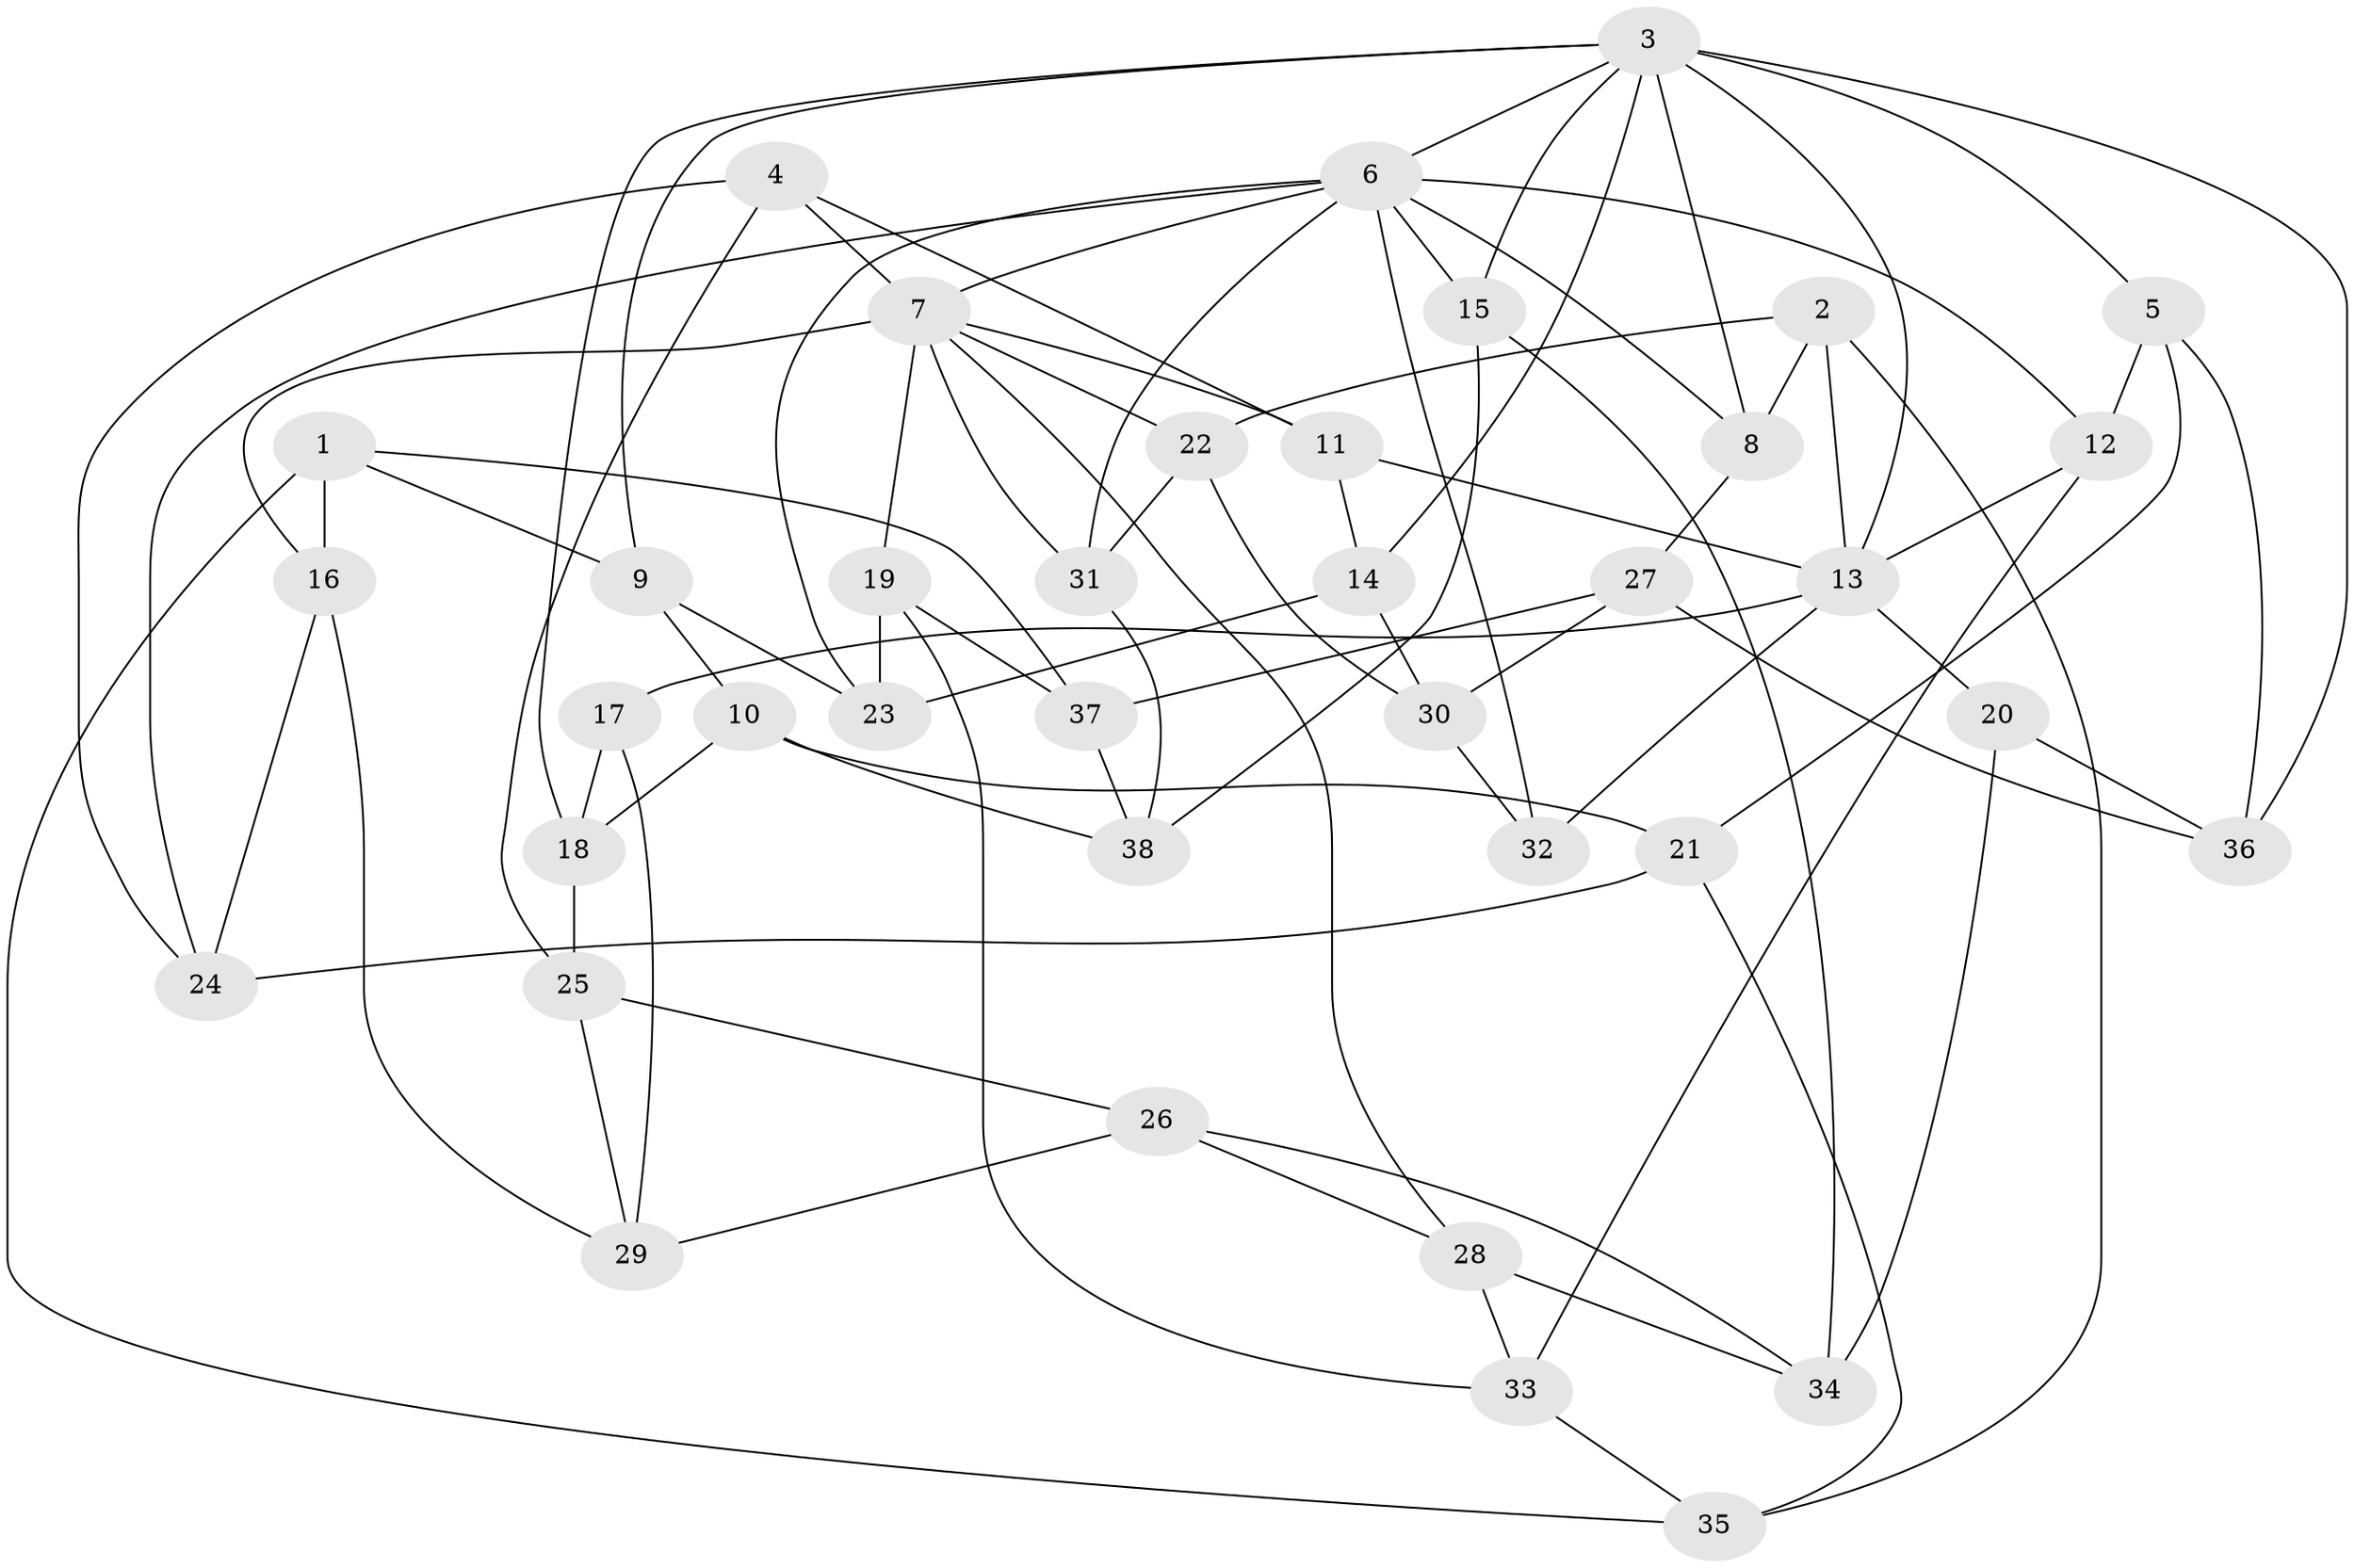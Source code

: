 // original degree distribution, {4: 1.0}
// Generated by graph-tools (version 1.1) at 2025/54/03/04/25 22:54:06]
// undirected, 38 vertices, 83 edges
graph export_dot {
  node [color=gray90,style=filled];
  1;
  2;
  3;
  4;
  5;
  6;
  7;
  8;
  9;
  10;
  11;
  12;
  13;
  14;
  15;
  16;
  17;
  18;
  19;
  20;
  21;
  22;
  23;
  24;
  25;
  26;
  27;
  28;
  29;
  30;
  31;
  32;
  33;
  34;
  35;
  36;
  37;
  38;
  1 -- 9 [weight=1.0];
  1 -- 16 [weight=1.0];
  1 -- 35 [weight=1.0];
  1 -- 37 [weight=1.0];
  2 -- 8 [weight=1.0];
  2 -- 13 [weight=1.0];
  2 -- 22 [weight=1.0];
  2 -- 35 [weight=1.0];
  3 -- 5 [weight=1.0];
  3 -- 6 [weight=1.0];
  3 -- 8 [weight=1.0];
  3 -- 9 [weight=1.0];
  3 -- 13 [weight=2.0];
  3 -- 14 [weight=1.0];
  3 -- 15 [weight=1.0];
  3 -- 18 [weight=1.0];
  3 -- 36 [weight=1.0];
  4 -- 7 [weight=1.0];
  4 -- 11 [weight=1.0];
  4 -- 24 [weight=1.0];
  4 -- 25 [weight=1.0];
  5 -- 12 [weight=1.0];
  5 -- 21 [weight=1.0];
  5 -- 36 [weight=1.0];
  6 -- 7 [weight=1.0];
  6 -- 8 [weight=1.0];
  6 -- 12 [weight=1.0];
  6 -- 15 [weight=1.0];
  6 -- 23 [weight=1.0];
  6 -- 24 [weight=1.0];
  6 -- 31 [weight=1.0];
  6 -- 32 [weight=2.0];
  7 -- 11 [weight=1.0];
  7 -- 16 [weight=1.0];
  7 -- 19 [weight=1.0];
  7 -- 22 [weight=1.0];
  7 -- 28 [weight=1.0];
  7 -- 31 [weight=1.0];
  8 -- 27 [weight=1.0];
  9 -- 10 [weight=1.0];
  9 -- 23 [weight=1.0];
  10 -- 18 [weight=1.0];
  10 -- 21 [weight=1.0];
  10 -- 38 [weight=1.0];
  11 -- 13 [weight=1.0];
  11 -- 14 [weight=1.0];
  12 -- 13 [weight=1.0];
  12 -- 33 [weight=1.0];
  13 -- 17 [weight=2.0];
  13 -- 20 [weight=2.0];
  13 -- 32 [weight=1.0];
  14 -- 23 [weight=1.0];
  14 -- 30 [weight=1.0];
  15 -- 34 [weight=1.0];
  15 -- 38 [weight=1.0];
  16 -- 24 [weight=1.0];
  16 -- 29 [weight=1.0];
  17 -- 18 [weight=1.0];
  17 -- 29 [weight=1.0];
  18 -- 25 [weight=1.0];
  19 -- 23 [weight=1.0];
  19 -- 33 [weight=1.0];
  19 -- 37 [weight=1.0];
  20 -- 34 [weight=1.0];
  20 -- 36 [weight=1.0];
  21 -- 24 [weight=1.0];
  21 -- 35 [weight=1.0];
  22 -- 30 [weight=1.0];
  22 -- 31 [weight=1.0];
  25 -- 26 [weight=1.0];
  25 -- 29 [weight=1.0];
  26 -- 28 [weight=1.0];
  26 -- 29 [weight=1.0];
  26 -- 34 [weight=1.0];
  27 -- 30 [weight=1.0];
  27 -- 36 [weight=1.0];
  27 -- 37 [weight=1.0];
  28 -- 33 [weight=1.0];
  28 -- 34 [weight=1.0];
  30 -- 32 [weight=1.0];
  31 -- 38 [weight=1.0];
  33 -- 35 [weight=1.0];
  37 -- 38 [weight=1.0];
}

